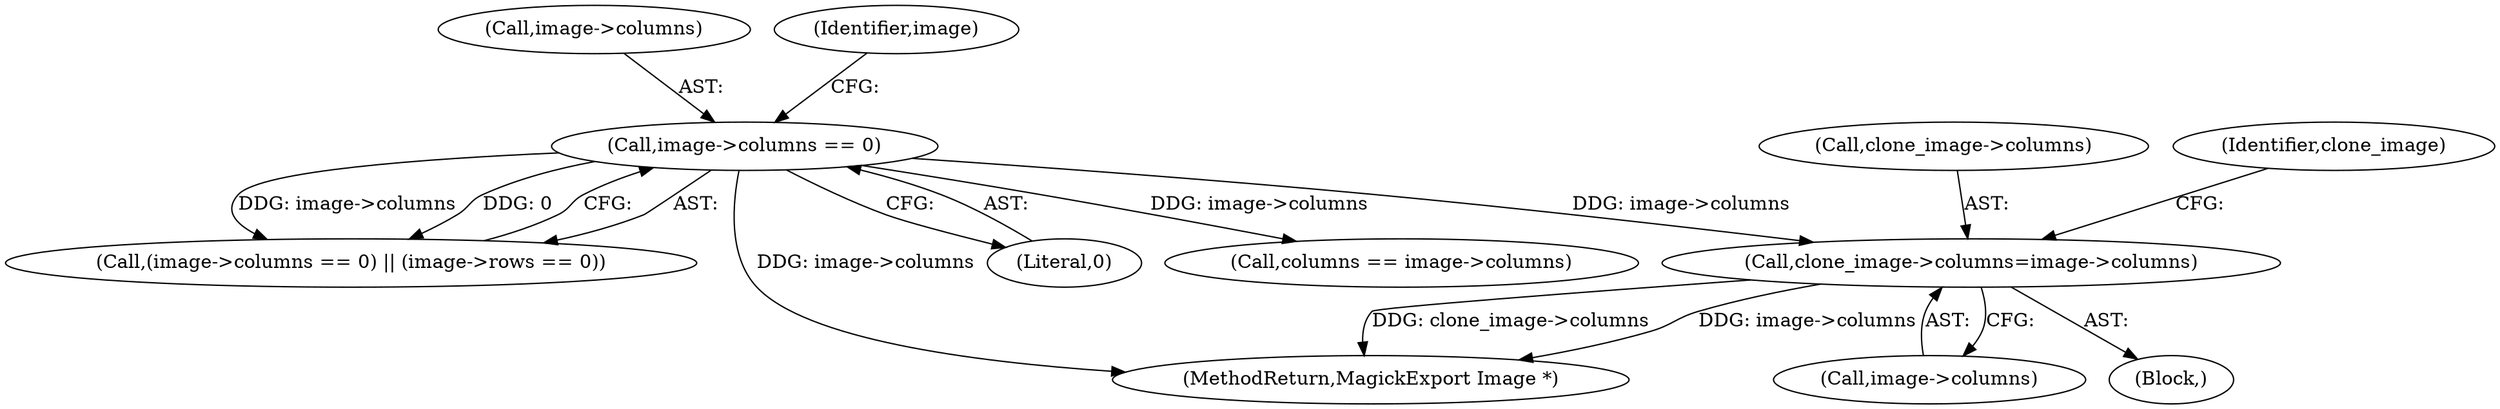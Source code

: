 digraph "0_ImageMagick_01843366d6a7b96e22ad7bb67f3df7d9fd4d5d74@pointer" {
"1000237" [label="(Call,clone_image->columns=image->columns)"];
"1000153" [label="(Call,image->columns == 0)"];
"1000615" [label="(Call,columns == image->columns)"];
"1000238" [label="(Call,clone_image->columns)"];
"1000153" [label="(Call,image->columns == 0)"];
"1000152" [label="(Call,(image->columns == 0) || (image->rows == 0))"];
"1000241" [label="(Call,image->columns)"];
"1000154" [label="(Call,image->columns)"];
"1000246" [label="(Identifier,clone_image)"];
"1000160" [label="(Identifier,image)"];
"1000842" [label="(MethodReturn,MagickExport Image *)"];
"1000237" [label="(Call,clone_image->columns=image->columns)"];
"1000157" [label="(Literal,0)"];
"1000108" [label="(Block,)"];
"1000237" -> "1000108"  [label="AST: "];
"1000237" -> "1000241"  [label="CFG: "];
"1000238" -> "1000237"  [label="AST: "];
"1000241" -> "1000237"  [label="AST: "];
"1000246" -> "1000237"  [label="CFG: "];
"1000237" -> "1000842"  [label="DDG: clone_image->columns"];
"1000237" -> "1000842"  [label="DDG: image->columns"];
"1000153" -> "1000237"  [label="DDG: image->columns"];
"1000153" -> "1000152"  [label="AST: "];
"1000153" -> "1000157"  [label="CFG: "];
"1000154" -> "1000153"  [label="AST: "];
"1000157" -> "1000153"  [label="AST: "];
"1000160" -> "1000153"  [label="CFG: "];
"1000152" -> "1000153"  [label="CFG: "];
"1000153" -> "1000842"  [label="DDG: image->columns"];
"1000153" -> "1000152"  [label="DDG: image->columns"];
"1000153" -> "1000152"  [label="DDG: 0"];
"1000153" -> "1000615"  [label="DDG: image->columns"];
}
